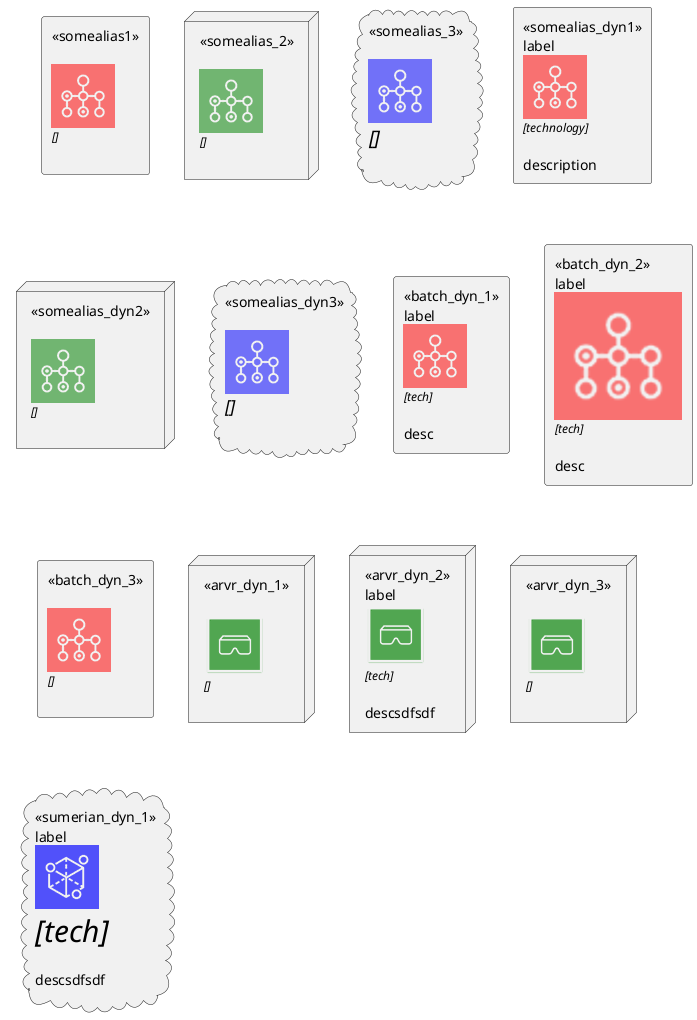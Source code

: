 @startuml
'all sprites in a category would be included in an all.puml file for that category
'==================================================================================================

'create equivalent of icons shown here https://github.com/awslabs/aws-icons-for-plantuml
sprite $Batch [64x64/16z] {
xLQ7bjim30CdzFzVtEV1iErPkJpT7iYm5aWDKERujFZ5Bp8YkSvM011VfMzSDy2Mw1JidbCGAtmllmbPuIkoImjyGUsyBV4LV95_Xny50bpW4uTRAjOKu81b
Xa0vbX3OKFG5C0IMNLyxXA_3PvW5hqHSOFBP_Ovk4036hYi0pJdTCgqD6A0g4FQ0hOwygxSikGOanw11AuvtomxXjNiRDECmn21xxTkJP0N4tdy1Gmu5T2GW
6ygFL_sqbx3NvA_FVtt_ri_F1CZNra-10TpNhvVr2KGcyVCOdoBySlpv-jC1ZSVveO36_Fwb0UASqGqG0QpfJgP2Eo60u59-fLVozhhdNk2WTeDpq2O6AAL_
uV7KGPNO2lya17gz1pMiD1VmFNH9IBLNe3xA3q07eNsMy_WdXESwU4jRmddEk-FUuPFjjthiqAEGVUz8rlqmsK1nhtYlklvp7vWRfka0jUNITUdTzgxFyzLx
-Ikh_YdmYr_y0G
}

'https://github.com/awslabs/aws-icons-for-plantuml/blob/master/dist/ARVR/ARVR.puml
sprite $Arvr [64x64/16z] {
xTG3WiH054NHzutP_th7RHkfsmnEdE1HZMZsIn0_DGDuuVsZJwnMVJ-57txuuKrsP4Tv1mjl3Nw43qZlo147VO9xPueyu8j1l3jm7V0GtPFWe8_UKzpL3rzc
TO4l0gZEzufCsDd-rnhoN2zKtKLoWk-bkHq--vabr0TypEy_WiwEmc9K7FATAd_fVDwOZygdU_uEF_pmLgUMA_wChkV1SavCc4LdXNVe2m
}

'https://github.com/awslabs/aws-icons-for-plantuml/blob/master/dist/ARVR/Sumerian.puml
sprite $Sumerian [64x64/16z] {
xPO5qkim38HN3FU_xuE29mMx-Hbtg4to6GIZxVVJhtvLLI-XbK2QJo6sVv90JA3SImUJRVuAjBeDl8zE0G2EyVy42d87NGOmGG0vVHuu7iRWZt4daBUWWW6j
8w_zNufuHES9KgxpKjr5o6CKQyh5uGi59BTfEuR1GHvEi6cu0N2sWE8sb99j03370L41CkryG9FQh6rTffOJlEWGLz-cbv5N4Pqh83Vf5THL67BA-qXltEu_
2XWrtrzlzZUfwuBCdjy_3ilGeY0Pgmj0NO5ehtb1vh9c0OhsaV_Qfa_hKUzKUDIs_eJgy7myMFEPLzinwd3nSQ0rpwYR_kiWmAgVmezmYuKSJ_94VZJDABad
y4EnAVcdyy4Xo6H_7g-02Se1oIVprMqKX_YdW9_AEtjtdVlNiykVmAS0Tjd_1exTl8wS3Ju5q5sydGux-94Dty4xGtfeyAEewG4FQCvv0vQy0b8zvuiN_EYw
AHy0nu8Ue-gMJrFBOgjTKr_pYfyChlaOjDhmay6vj0xaWvyFxdKOyiYlZSFQGGZIVMbSrhaa46WOf-dmcOS1a3mPjp9mFqqf77FZ-7JZ-Y76UQvV_Uel
}




' We define 1 or more sprite decorators in stdlib
' Let's say SpriteDecorator is defined month 1, SpriteDecorator2 is defined month 2, SpriteDecorator3 is defined month 3
'---------------------------------------------------
!unquoted procedure $SpriteDecorator($MySprite, $alias, $description="", $label="", $technology="", $scale=1, $colour="red")

rectangle $alias as "
<<$alias>>
$label
<color:$colour><$MySprite*$scale></color>
//<size:12>[$technology]</size>//

  $description"
!endprocedure

'add a new shape parameter
'---------------------------------------------------
!unquoted procedure $SpriteDecorator2($MySprite, $alias, $description="", $label="", $technology="", $scale=1, $colour="green", $shape="node")

$shape $alias as "
<<$alias>>
$label
<color:$colour><$MySprite*$scale></color>
//<size:12>[$technology]</size>//

  $description"
!endprocedure

'add a new shape parameter + a textsize parameter
'---------------------------------------------------
!unquoted procedure $SpriteDecorator3($MySprite, $alias, $description="", $label="", $technology="", $scale=1, $colour="blue", $shape="cloud", $textsize="18")

$shape $alias as "
<<$alias>>
$label
<color:$colour><$MySprite*$scale></color>
//<size:$textsize>[$technology]</size>//

  $description "
!endprocedure







' Define our decorators that we know now - and can easily define new ones in future with as manty new parameters 
' as we want, that we don't even know about yet
$SpriteDecorator("$Batch", "somealias1")
$SpriteDecorator2("$Batch", "somealias_2", $shape="node")
$SpriteDecorator3("$Batch", "somealias_3", $shape="cloud", $textsize="20")



'this does not work directly as $SpriteDecorator - so we do indirect as per following line
!$dyn = "$Sprite"+ "Decorator"
%invoke_procedure($dyn, "$Batch", "somealias_dyn1", "description", "label", "technology")

!$dyn2 = "$Sprite"+ "Decorator2"
%invoke_procedure($dyn2, "$Batch", "somealias_dyn2")

!$dyn3 = "$Sprite"+ "Decorator3"
%invoke_procedure($dyn3, "$Batch", "somealias_dyn3")




'stdlib macros pass the sprite to the decorator - and the other parameters
'all this would happen in an all.puml file per sprite category
'==================================================================================================



'!unquoted procedure $BATCH($alias, $description="", $label="", $technology="", $scale=1, $colour="red")
'$SpriteDecorator($Batch, $alias, $description, $label, $technology, $scale, $colour)
'!endprocedure


' The beauty here is that for a given icon, I can change a given macro upwards (but not downwards)
' e.g. can change BATCH_DYN invoked prodedure from $dyn, to $dyn2, to $dyn3 etc...  this gives: 
' future proofing: user's code stays the same, but support for new params can be added
' 

!unquoted procedure $BATCH_DYN($alias, $description="", $label="", $technology="", $scale=1, $colour="red")
%invoke_procedure($dyn, "$Batch", $alias, $description, $label, $technology, $scale, $colour)
!endprocedure

!unquoted procedure $ARVR_DYN( $alias, $description="", $label="", $technology="", $scale=1, $colour="green", $shape="node")
%invoke_procedure($dyn2, "$Arvr", $alias, $description, $label, $technology, $scale, $colour, $shape)
!endprocedure

!unquoted procedure $SUMERIAN_DYN($alias, $description="", $label="", $technology="", $scale=1, $colour="blue", $shape="cloud", $textsize="30")
%invoke_procedure($dyn3, "$Sumerian", $alias, $description, $label, $technology, $scale, $colour, $shape, $textsize)
!endprocedure



$BATCH_DYN("batch_dyn_1", "desc", "label", "tech", 1)
$BATCH_DYN("batch_dyn_2", "desc", "label", "tech", 2)
$BATCH_DYN("batch_dyn_3" )



$ARVR_DYN( "arvr_dyn_1")
$ARVR_DYN("arvr_dyn_2", "descsdfsdf", "label", "tech")
$ARVR_DYN( "arvr_dyn_3")


$SUMERIAN_DYN("sumerian_dyn_1", "descsdfsdf", "label", "tech")
'$SUMERIAN_DYN( "sumerian_dyn_2")
'$SUMERIAN_DYN( "sumerian_dyn_3")


@enduml